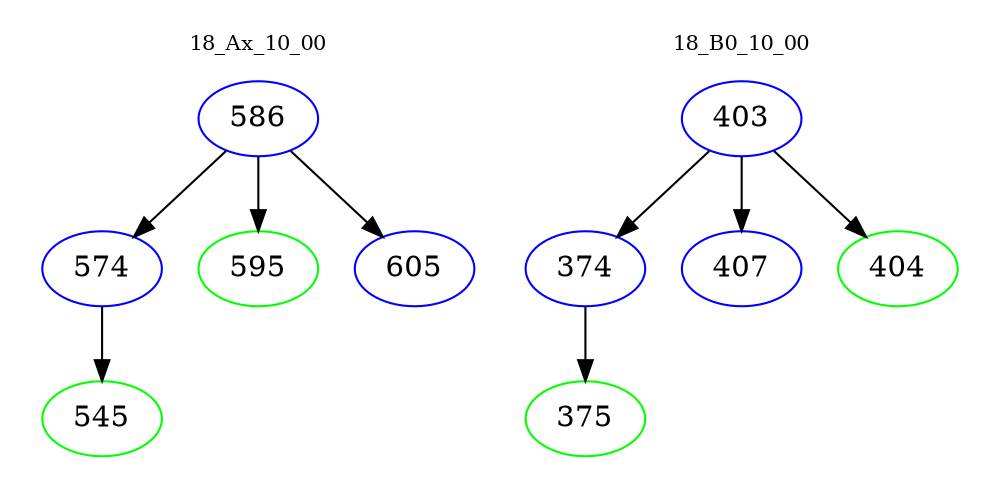 digraph{
subgraph cluster_0 {
color = white
label = "18_Ax_10_00";
fontsize=10;
T0_586 [label="586", color="blue"]
T0_586 -> T0_574 [color="black"]
T0_574 [label="574", color="blue"]
T0_574 -> T0_545 [color="black"]
T0_545 [label="545", color="green"]
T0_586 -> T0_595 [color="black"]
T0_595 [label="595", color="green"]
T0_586 -> T0_605 [color="black"]
T0_605 [label="605", color="blue"]
}
subgraph cluster_1 {
color = white
label = "18_B0_10_00";
fontsize=10;
T1_403 [label="403", color="blue"]
T1_403 -> T1_374 [color="black"]
T1_374 [label="374", color="blue"]
T1_374 -> T1_375 [color="black"]
T1_375 [label="375", color="green"]
T1_403 -> T1_407 [color="black"]
T1_407 [label="407", color="blue"]
T1_403 -> T1_404 [color="black"]
T1_404 [label="404", color="green"]
}
}
